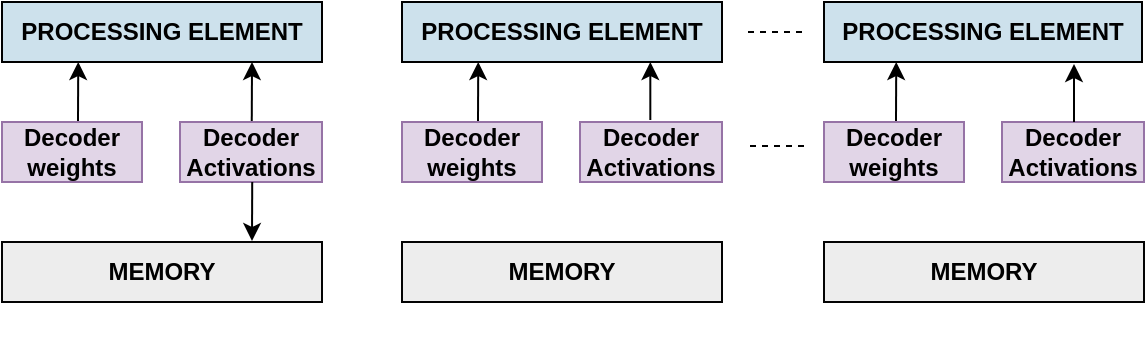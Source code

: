 <mxfile version="28.2.5">
  <diagram name="Page-1" id="WwWCU1mMd6vzGCUQ_W4N">
    <mxGraphModel dx="868" dy="497" grid="1" gridSize="10" guides="1" tooltips="1" connect="1" arrows="1" fold="1" page="1" pageScale="1" pageWidth="850" pageHeight="1100" math="0" shadow="0">
      <root>
        <mxCell id="0" />
        <mxCell id="1" parent="0" />
        <mxCell id="LIOro2nzg90wckjojLs--3" value="" style="endArrow=none;dashed=1;html=1;rounded=0;entryX=1;entryY=0.5;entryDx=0;entryDy=0;" edge="1" parent="1">
          <mxGeometry width="50" height="50" relative="1" as="geometry">
            <mxPoint x="600" y="215" as="sourcePoint" />
            <mxPoint x="570" y="215" as="targetPoint" />
            <Array as="points">
              <mxPoint x="591" y="215" />
            </Array>
          </mxGeometry>
        </mxCell>
        <mxCell id="LIOro2nzg90wckjojLs--4" value="&lt;b&gt;PROCESSING ELEMENT&lt;/b&gt;" style="whiteSpace=wrap;html=1;fillColor=light-dark(#cde1ec, #ededed);" vertex="1" parent="1">
          <mxGeometry x="611" y="200" width="159" height="30" as="geometry" />
        </mxCell>
        <mxCell id="LIOro2nzg90wckjojLs--5" value="&lt;b&gt;PROCESSING ELEMENT&lt;/b&gt;" style="whiteSpace=wrap;html=1;fillColor=light-dark(#cde1ec, #ededed);" vertex="1" parent="1">
          <mxGeometry x="400" y="200" width="160" height="30" as="geometry" />
        </mxCell>
        <mxCell id="LIOro2nzg90wckjojLs--9" value="&lt;b&gt;PROCESSING ELEMENT&lt;/b&gt;" style="whiteSpace=wrap;html=1;fillColor=light-dark(#cde1ec, #ededed);" vertex="1" parent="1">
          <mxGeometry x="200" y="200" width="160" height="30" as="geometry" />
        </mxCell>
        <mxCell id="LIOro2nzg90wckjojLs--10" value="&lt;b&gt;Decoder&lt;/b&gt;&lt;div&gt;&lt;b&gt;weights&lt;/b&gt;&lt;/div&gt;" style="whiteSpace=wrap;html=1;fillColor=#e1d5e7;strokeColor=#9673a6;" vertex="1" parent="1">
          <mxGeometry x="200" y="260" width="70" height="30" as="geometry" />
        </mxCell>
        <mxCell id="LIOro2nzg90wckjojLs--11" value="&lt;b style=&quot;&quot;&gt;&lt;font&gt;Decoder Activations&lt;/font&gt;&lt;/b&gt;" style="whiteSpace=wrap;html=1;fillColor=#e1d5e7;strokeColor=#9673a6;" vertex="1" parent="1">
          <mxGeometry x="289" y="260" width="71" height="30" as="geometry" />
        </mxCell>
        <mxCell id="LIOro2nzg90wckjojLs--12" value="&lt;b&gt;Decoder&lt;/b&gt;&lt;div&gt;&lt;b&gt;weights&lt;/b&gt;&lt;/div&gt;" style="whiteSpace=wrap;html=1;fillColor=#e1d5e7;strokeColor=#9673a6;" vertex="1" parent="1">
          <mxGeometry x="400" y="260" width="70" height="30" as="geometry" />
        </mxCell>
        <mxCell id="LIOro2nzg90wckjojLs--13" value="&lt;b style=&quot;&quot;&gt;&lt;font&gt;Decoder Activations&lt;/font&gt;&lt;/b&gt;" style="whiteSpace=wrap;html=1;fillColor=#e1d5e7;strokeColor=#9673a6;" vertex="1" parent="1">
          <mxGeometry x="489" y="260" width="71" height="30" as="geometry" />
        </mxCell>
        <mxCell id="LIOro2nzg90wckjojLs--14" value="&lt;b&gt;Decoder&lt;/b&gt;&lt;div&gt;&lt;b&gt;weights&lt;/b&gt;&lt;/div&gt;" style="whiteSpace=wrap;html=1;fillColor=#e1d5e7;strokeColor=#9673a6;" vertex="1" parent="1">
          <mxGeometry x="611" y="260" width="70" height="30" as="geometry" />
        </mxCell>
        <mxCell id="LIOro2nzg90wckjojLs--15" value="&lt;b style=&quot;&quot;&gt;&lt;font&gt;Decoder Activations&lt;/font&gt;&lt;/b&gt;" style="whiteSpace=wrap;html=1;fillColor=#e1d5e7;strokeColor=#9673a6;" vertex="1" parent="1">
          <mxGeometry x="700" y="260" width="71" height="30" as="geometry" />
        </mxCell>
        <mxCell id="LIOro2nzg90wckjojLs--16" value="" style="endArrow=none;dashed=1;html=1;rounded=0;entryX=1;entryY=0.5;entryDx=0;entryDy=0;" edge="1" parent="1">
          <mxGeometry width="50" height="50" relative="1" as="geometry">
            <mxPoint x="601" y="272" as="sourcePoint" />
            <mxPoint x="571" y="272" as="targetPoint" />
            <Array as="points">
              <mxPoint x="592" y="272" />
            </Array>
          </mxGeometry>
        </mxCell>
        <mxCell id="LIOro2nzg90wckjojLs--17" value="" style="endArrow=classic;startArrow=none;html=1;rounded=0;entryX=0.75;entryY=1;entryDx=0;entryDy=0;exitX=0.435;exitY=-0.017;exitDx=0;exitDy=0;exitPerimeter=0;startFill=0;" edge="1" parent="1">
          <mxGeometry width="50" height="50" relative="1" as="geometry">
            <mxPoint x="324.885" y="259.49" as="sourcePoint" />
            <mxPoint x="325" y="230" as="targetPoint" />
          </mxGeometry>
        </mxCell>
        <mxCell id="LIOro2nzg90wckjojLs--18" value="" style="endArrow=classic;startArrow=none;html=1;rounded=0;entryX=0.75;entryY=1;entryDx=0;entryDy=0;exitX=0.435;exitY=-0.017;exitDx=0;exitDy=0;exitPerimeter=0;startFill=0;" edge="1" parent="1">
          <mxGeometry width="50" height="50" relative="1" as="geometry">
            <mxPoint x="524.16" y="259" as="sourcePoint" />
            <mxPoint x="524.16" y="230" as="targetPoint" />
          </mxGeometry>
        </mxCell>
        <mxCell id="LIOro2nzg90wckjojLs--19" value="" style="endArrow=classic;startArrow=none;html=1;rounded=0;entryX=0.75;entryY=1;entryDx=0;entryDy=0;exitX=0.435;exitY=-0.017;exitDx=0;exitDy=0;exitPerimeter=0;startFill=0;" edge="1" parent="1">
          <mxGeometry width="50" height="50" relative="1" as="geometry">
            <mxPoint x="736" y="260" as="sourcePoint" />
            <mxPoint x="736" y="231" as="targetPoint" />
          </mxGeometry>
        </mxCell>
        <mxCell id="LIOro2nzg90wckjojLs--20" value="&lt;p style=&quot;line-height: 460%;&quot;&gt;&lt;b style=&quot;&quot;&gt;&lt;font style=&quot;font-size: 12px;&quot;&gt;MEMORY&lt;/font&gt;&lt;/b&gt;&lt;/p&gt;" style="rounded=0;whiteSpace=wrap;html=1;fillColor=light-dark(#ededed, #1f2f1e);strokeColor=light-dark(#030303, #446e2c);fontSize=10;" vertex="1" parent="1">
          <mxGeometry x="200" y="320" width="160" height="30" as="geometry" />
        </mxCell>
        <mxCell id="LIOro2nzg90wckjojLs--21" value="&lt;p style=&quot;line-height: 460%;&quot;&gt;&lt;b style=&quot;&quot;&gt;&lt;font style=&quot;font-size: 12px;&quot;&gt;MEMORY&lt;/font&gt;&lt;/b&gt;&lt;/p&gt;" style="rounded=0;whiteSpace=wrap;html=1;fillColor=light-dark(#ededed, #1f2f1e);strokeColor=light-dark(#030303, #446e2c);fontSize=10;" vertex="1" parent="1">
          <mxGeometry x="400" y="320" width="160" height="30" as="geometry" />
        </mxCell>
        <mxCell id="LIOro2nzg90wckjojLs--22" value="&lt;p style=&quot;line-height: 460%;&quot;&gt;&lt;b style=&quot;&quot;&gt;&lt;font style=&quot;font-size: 12px;&quot;&gt;MEMORY&lt;/font&gt;&lt;/b&gt;&lt;/p&gt;" style="rounded=0;whiteSpace=wrap;html=1;fillColor=light-dark(#ededed, #1f2f1e);strokeColor=light-dark(#030303, #446e2c);fontSize=10;" vertex="1" parent="1">
          <mxGeometry x="611" y="320" width="160" height="30" as="geometry" />
        </mxCell>
        <mxCell id="LIOro2nzg90wckjojLs--23" value="" style="endArrow=classic;startArrow=none;html=1;rounded=0;entryX=0.75;entryY=1;entryDx=0;entryDy=0;exitX=0.435;exitY=-0.017;exitDx=0;exitDy=0;exitPerimeter=0;startFill=0;" edge="1" parent="1">
          <mxGeometry width="50" height="50" relative="1" as="geometry">
            <mxPoint x="238" y="259.49" as="sourcePoint" />
            <mxPoint x="238.115" y="230" as="targetPoint" />
          </mxGeometry>
        </mxCell>
        <mxCell id="LIOro2nzg90wckjojLs--24" value="" style="endArrow=classic;startArrow=none;html=1;rounded=0;entryX=0.75;entryY=1;entryDx=0;entryDy=0;exitX=0.435;exitY=-0.017;exitDx=0;exitDy=0;exitPerimeter=0;startFill=0;" edge="1" parent="1">
          <mxGeometry width="50" height="50" relative="1" as="geometry">
            <mxPoint x="438" y="259.49" as="sourcePoint" />
            <mxPoint x="438.115" y="230" as="targetPoint" />
          </mxGeometry>
        </mxCell>
        <mxCell id="LIOro2nzg90wckjojLs--25" value="" style="endArrow=classic;startArrow=none;html=1;rounded=0;entryX=0.75;entryY=1;entryDx=0;entryDy=0;exitX=0.435;exitY=-0.017;exitDx=0;exitDy=0;exitPerimeter=0;startFill=0;" edge="1" parent="1">
          <mxGeometry width="50" height="50" relative="1" as="geometry">
            <mxPoint x="647" y="259.49" as="sourcePoint" />
            <mxPoint x="647.115" y="230" as="targetPoint" />
          </mxGeometry>
        </mxCell>
        <mxCell id="LIOro2nzg90wckjojLs--26" value="" style="endArrow=classic;startArrow=none;html=1;rounded=0;entryX=0.75;entryY=1;entryDx=0;entryDy=0;exitX=0.435;exitY=-0.017;exitDx=0;exitDy=0;exitPerimeter=0;startFill=0;" edge="1" parent="1">
          <mxGeometry width="50" height="50" relative="1" as="geometry">
            <mxPoint x="325.115" y="290" as="sourcePoint" />
            <mxPoint x="325" y="319.49" as="targetPoint" />
          </mxGeometry>
        </mxCell>
      </root>
    </mxGraphModel>
  </diagram>
</mxfile>
